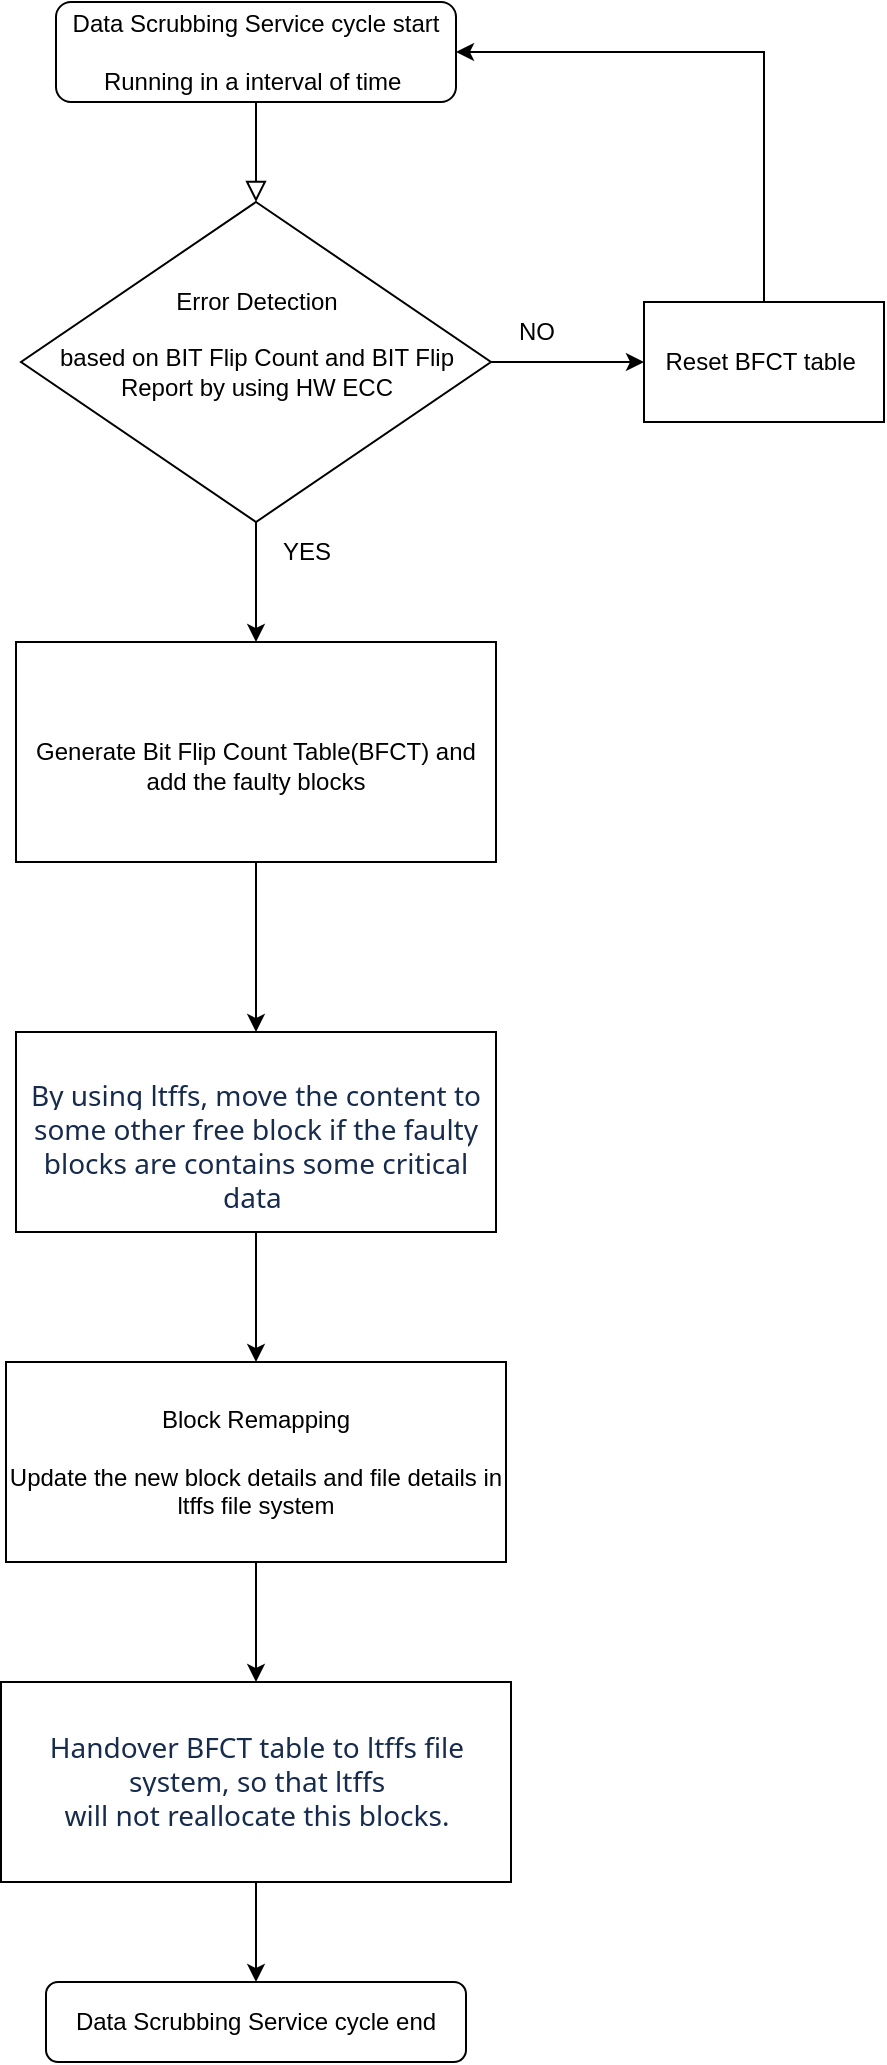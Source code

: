 <mxfile version="24.6.4" type="github">
  <diagram id="C5RBs43oDa-KdzZeNtuy" name="Page-1">
    <mxGraphModel dx="1207" dy="719" grid="1" gridSize="10" guides="1" tooltips="1" connect="1" arrows="1" fold="1" page="1" pageScale="1" pageWidth="827" pageHeight="1169" math="0" shadow="0">
      <root>
        <mxCell id="WIyWlLk6GJQsqaUBKTNV-0" />
        <mxCell id="WIyWlLk6GJQsqaUBKTNV-1" parent="WIyWlLk6GJQsqaUBKTNV-0" />
        <mxCell id="WIyWlLk6GJQsqaUBKTNV-2" value="" style="rounded=0;html=1;jettySize=auto;orthogonalLoop=1;fontSize=11;endArrow=block;endFill=0;endSize=8;strokeWidth=1;shadow=0;labelBackgroundColor=none;edgeStyle=orthogonalEdgeStyle;" parent="WIyWlLk6GJQsqaUBKTNV-1" source="WIyWlLk6GJQsqaUBKTNV-3" target="WIyWlLk6GJQsqaUBKTNV-6" edge="1">
          <mxGeometry relative="1" as="geometry" />
        </mxCell>
        <mxCell id="WIyWlLk6GJQsqaUBKTNV-3" value="Data Scrubbing Service cycle start&lt;br&gt;&lt;br&gt;Running in a interval of time&amp;nbsp;" style="rounded=1;whiteSpace=wrap;html=1;fontSize=12;glass=0;strokeWidth=1;shadow=0;" parent="WIyWlLk6GJQsqaUBKTNV-1" vertex="1">
          <mxGeometry x="120" y="70" width="200" height="50" as="geometry" />
        </mxCell>
        <mxCell id="IPmPv5QWfPckUx-3BL-2-4" value="" style="edgeStyle=orthogonalEdgeStyle;rounded=0;orthogonalLoop=1;jettySize=auto;html=1;" edge="1" parent="WIyWlLk6GJQsqaUBKTNV-1" source="WIyWlLk6GJQsqaUBKTNV-6" target="IPmPv5QWfPckUx-3BL-2-3">
          <mxGeometry relative="1" as="geometry" />
        </mxCell>
        <mxCell id="IPmPv5QWfPckUx-3BL-2-13" value="" style="edgeStyle=orthogonalEdgeStyle;rounded=0;orthogonalLoop=1;jettySize=auto;html=1;" edge="1" parent="WIyWlLk6GJQsqaUBKTNV-1" source="WIyWlLk6GJQsqaUBKTNV-6" target="IPmPv5QWfPckUx-3BL-2-11">
          <mxGeometry relative="1" as="geometry" />
        </mxCell>
        <mxCell id="WIyWlLk6GJQsqaUBKTNV-6" value="Error Detection&lt;br&gt;&lt;br&gt;based on BIT Flip Count and BIT Flip Report by using HW ECC&lt;div&gt;&lt;br&gt;&lt;/div&gt;" style="rhombus;whiteSpace=wrap;html=1;shadow=0;fontFamily=Helvetica;fontSize=12;align=center;strokeWidth=1;spacing=6;spacingTop=-4;" parent="WIyWlLk6GJQsqaUBKTNV-1" vertex="1">
          <mxGeometry x="102.5" y="170" width="235" height="160" as="geometry" />
        </mxCell>
        <mxCell id="WIyWlLk6GJQsqaUBKTNV-11" value="Data Scrubbing Service cycle end" style="rounded=1;whiteSpace=wrap;html=1;fontSize=12;glass=0;strokeWidth=1;shadow=0;" parent="WIyWlLk6GJQsqaUBKTNV-1" vertex="1">
          <mxGeometry x="115" y="1060" width="210" height="40" as="geometry" />
        </mxCell>
        <mxCell id="IPmPv5QWfPckUx-3BL-2-6" value="" style="edgeStyle=orthogonalEdgeStyle;rounded=0;orthogonalLoop=1;jettySize=auto;html=1;" edge="1" parent="WIyWlLk6GJQsqaUBKTNV-1" source="IPmPv5QWfPckUx-3BL-2-3" target="IPmPv5QWfPckUx-3BL-2-5">
          <mxGeometry relative="1" as="geometry" />
        </mxCell>
        <mxCell id="IPmPv5QWfPckUx-3BL-2-3" value="&lt;br&gt;Generate Bit Flip Count Table(BFCT) and add the faulty blocks" style="rounded=0;whiteSpace=wrap;html=1;" vertex="1" parent="WIyWlLk6GJQsqaUBKTNV-1">
          <mxGeometry x="100" y="390" width="240" height="110" as="geometry" />
        </mxCell>
        <mxCell id="IPmPv5QWfPckUx-3BL-2-8" value="" style="edgeStyle=orthogonalEdgeStyle;rounded=0;orthogonalLoop=1;jettySize=auto;html=1;" edge="1" parent="WIyWlLk6GJQsqaUBKTNV-1" source="IPmPv5QWfPckUx-3BL-2-5" target="IPmPv5QWfPckUx-3BL-2-7">
          <mxGeometry relative="1" as="geometry" />
        </mxCell>
        <mxCell id="IPmPv5QWfPckUx-3BL-2-5" value="&lt;br&gt;&lt;span style=&quot;font-size:10.5pt;line-height:&lt;br/&gt;107%;font-family:&amp;quot;Segoe UI&amp;quot;,&amp;quot;sans-serif&amp;quot;;mso-fareast-font-family:&amp;quot;Malgun Gothic&amp;quot;;&lt;br/&gt;mso-fareast-theme-font:minor-fareast;color:#172B4D;background:white;mso-ansi-language:&lt;br/&gt;EN-US;mso-fareast-language:KO;mso-bidi-language:AR-SA;mso-bidi-font-weight:&lt;br/&gt;bold&quot; lang=&quot;EN-US&quot;&gt;By using ltffs, move the content to some other free block if the faulty blocks are contains some critical data&amp;nbsp;&lt;/span&gt;" style="rounded=0;whiteSpace=wrap;html=1;" vertex="1" parent="WIyWlLk6GJQsqaUBKTNV-1">
          <mxGeometry x="100" y="585" width="240" height="100" as="geometry" />
        </mxCell>
        <mxCell id="IPmPv5QWfPckUx-3BL-2-10" value="" style="edgeStyle=orthogonalEdgeStyle;rounded=0;orthogonalLoop=1;jettySize=auto;html=1;" edge="1" parent="WIyWlLk6GJQsqaUBKTNV-1" source="IPmPv5QWfPckUx-3BL-2-7" target="IPmPv5QWfPckUx-3BL-2-9">
          <mxGeometry relative="1" as="geometry" />
        </mxCell>
        <mxCell id="IPmPv5QWfPckUx-3BL-2-7" value="Block Remapping&lt;div&gt;&lt;br&gt;&lt;/div&gt;&lt;div&gt;Update the new block details and file details in ltffs file system&lt;/div&gt;" style="rounded=0;whiteSpace=wrap;html=1;" vertex="1" parent="WIyWlLk6GJQsqaUBKTNV-1">
          <mxGeometry x="95" y="750" width="250" height="100" as="geometry" />
        </mxCell>
        <mxCell id="IPmPv5QWfPckUx-3BL-2-17" value="" style="edgeStyle=orthogonalEdgeStyle;rounded=0;orthogonalLoop=1;jettySize=auto;html=1;" edge="1" parent="WIyWlLk6GJQsqaUBKTNV-1" source="IPmPv5QWfPckUx-3BL-2-9" target="WIyWlLk6GJQsqaUBKTNV-11">
          <mxGeometry relative="1" as="geometry" />
        </mxCell>
        <mxCell id="IPmPv5QWfPckUx-3BL-2-9" value="&lt;span style=&quot;font-size:10.5pt;line-height:&lt;br/&gt;107%;font-family:&amp;quot;Segoe UI&amp;quot;,&amp;quot;sans-serif&amp;quot;;mso-fareast-font-family:&amp;quot;Malgun Gothic&amp;quot;;&lt;br/&gt;mso-fareast-theme-font:minor-fareast;color:#172B4D;background:white;mso-ansi-language:&lt;br/&gt;EN-US;mso-fareast-language:KO;mso-bidi-language:AR-SA;mso-bidi-font-weight:&lt;br/&gt;bold&quot; lang=&quot;EN-US&quot;&gt;Handover BFCT table to ltffs file system, so that ltffs&lt;br/&gt;will not reallocate this blocks.&lt;/span&gt;" style="rounded=0;whiteSpace=wrap;html=1;" vertex="1" parent="WIyWlLk6GJQsqaUBKTNV-1">
          <mxGeometry x="92.5" y="910" width="255" height="100" as="geometry" />
        </mxCell>
        <mxCell id="IPmPv5QWfPckUx-3BL-2-11" value="Reset BFCT table&amp;nbsp;" style="rounded=0;whiteSpace=wrap;html=1;" vertex="1" parent="WIyWlLk6GJQsqaUBKTNV-1">
          <mxGeometry x="414" y="220" width="120" height="60" as="geometry" />
        </mxCell>
        <mxCell id="IPmPv5QWfPckUx-3BL-2-14" value="" style="endArrow=classic;html=1;rounded=0;exitX=0.5;exitY=0;exitDx=0;exitDy=0;entryX=1;entryY=0.5;entryDx=0;entryDy=0;" edge="1" parent="WIyWlLk6GJQsqaUBKTNV-1" source="IPmPv5QWfPckUx-3BL-2-11" target="WIyWlLk6GJQsqaUBKTNV-3">
          <mxGeometry width="50" height="50" relative="1" as="geometry">
            <mxPoint x="480" y="390" as="sourcePoint" />
            <mxPoint x="530" y="340" as="targetPoint" />
            <Array as="points">
              <mxPoint x="474" y="95" />
            </Array>
          </mxGeometry>
        </mxCell>
        <mxCell id="IPmPv5QWfPckUx-3BL-2-15" value="YES" style="text;html=1;align=center;verticalAlign=middle;resizable=0;points=[];autosize=1;strokeColor=none;fillColor=none;" vertex="1" parent="WIyWlLk6GJQsqaUBKTNV-1">
          <mxGeometry x="220" y="330" width="50" height="30" as="geometry" />
        </mxCell>
        <mxCell id="IPmPv5QWfPckUx-3BL-2-16" value="NO" style="text;html=1;align=center;verticalAlign=middle;resizable=0;points=[];autosize=1;strokeColor=none;fillColor=none;" vertex="1" parent="WIyWlLk6GJQsqaUBKTNV-1">
          <mxGeometry x="340" y="220" width="40" height="30" as="geometry" />
        </mxCell>
      </root>
    </mxGraphModel>
  </diagram>
</mxfile>
